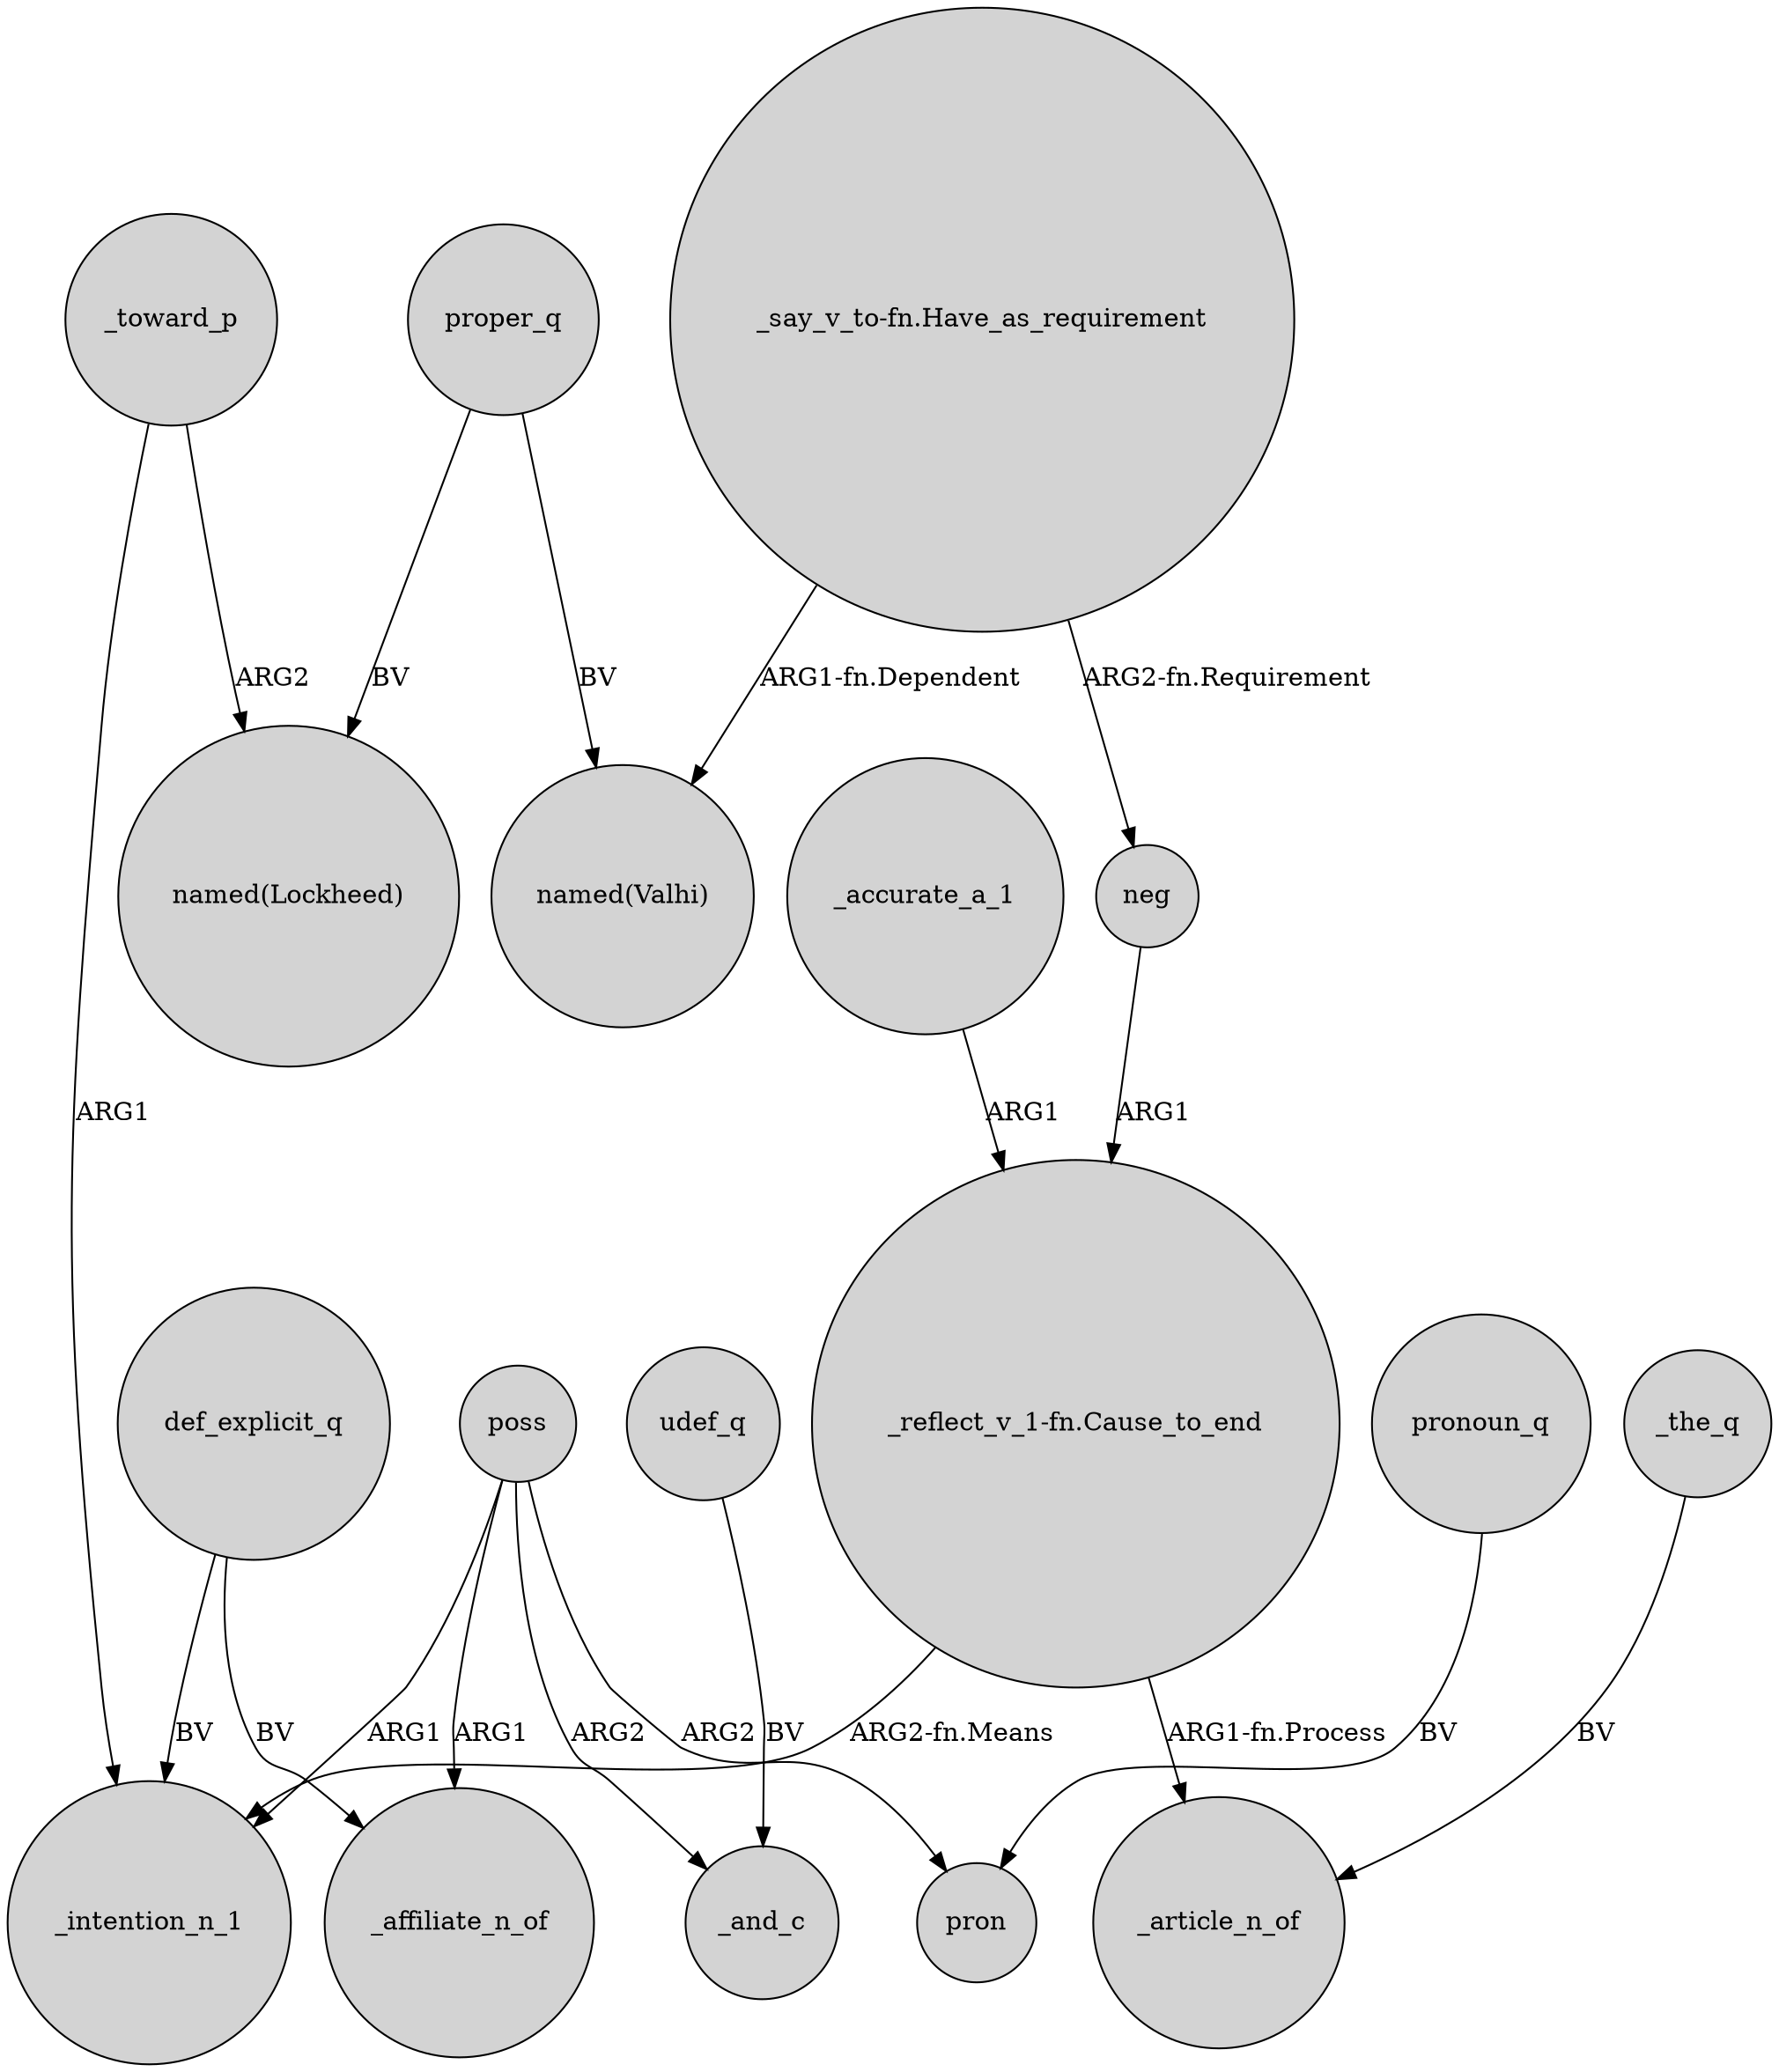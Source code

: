 digraph {
	node [shape=circle style=filled]
	proper_q -> "named(Lockheed)" [label=BV]
	poss -> _intention_n_1 [label=ARG1]
	poss -> _affiliate_n_of [label=ARG1]
	def_explicit_q -> _intention_n_1 [label=BV]
	_toward_p -> "named(Lockheed)" [label=ARG2]
	udef_q -> _and_c [label=BV]
	"_reflect_v_1-fn.Cause_to_end" -> _article_n_of [label="ARG1-fn.Process"]
	proper_q -> "named(Valhi)" [label=BV]
	pronoun_q -> pron [label=BV]
	poss -> pron [label=ARG2]
	poss -> _and_c [label=ARG2]
	neg -> "_reflect_v_1-fn.Cause_to_end" [label=ARG1]
	"_reflect_v_1-fn.Cause_to_end" -> _intention_n_1 [label="ARG2-fn.Means"]
	"_say_v_to-fn.Have_as_requirement" -> "named(Valhi)" [label="ARG1-fn.Dependent"]
	_accurate_a_1 -> "_reflect_v_1-fn.Cause_to_end" [label=ARG1]
	"_say_v_to-fn.Have_as_requirement" -> neg [label="ARG2-fn.Requirement"]
	_the_q -> _article_n_of [label=BV]
	_toward_p -> _intention_n_1 [label=ARG1]
	def_explicit_q -> _affiliate_n_of [label=BV]
}
